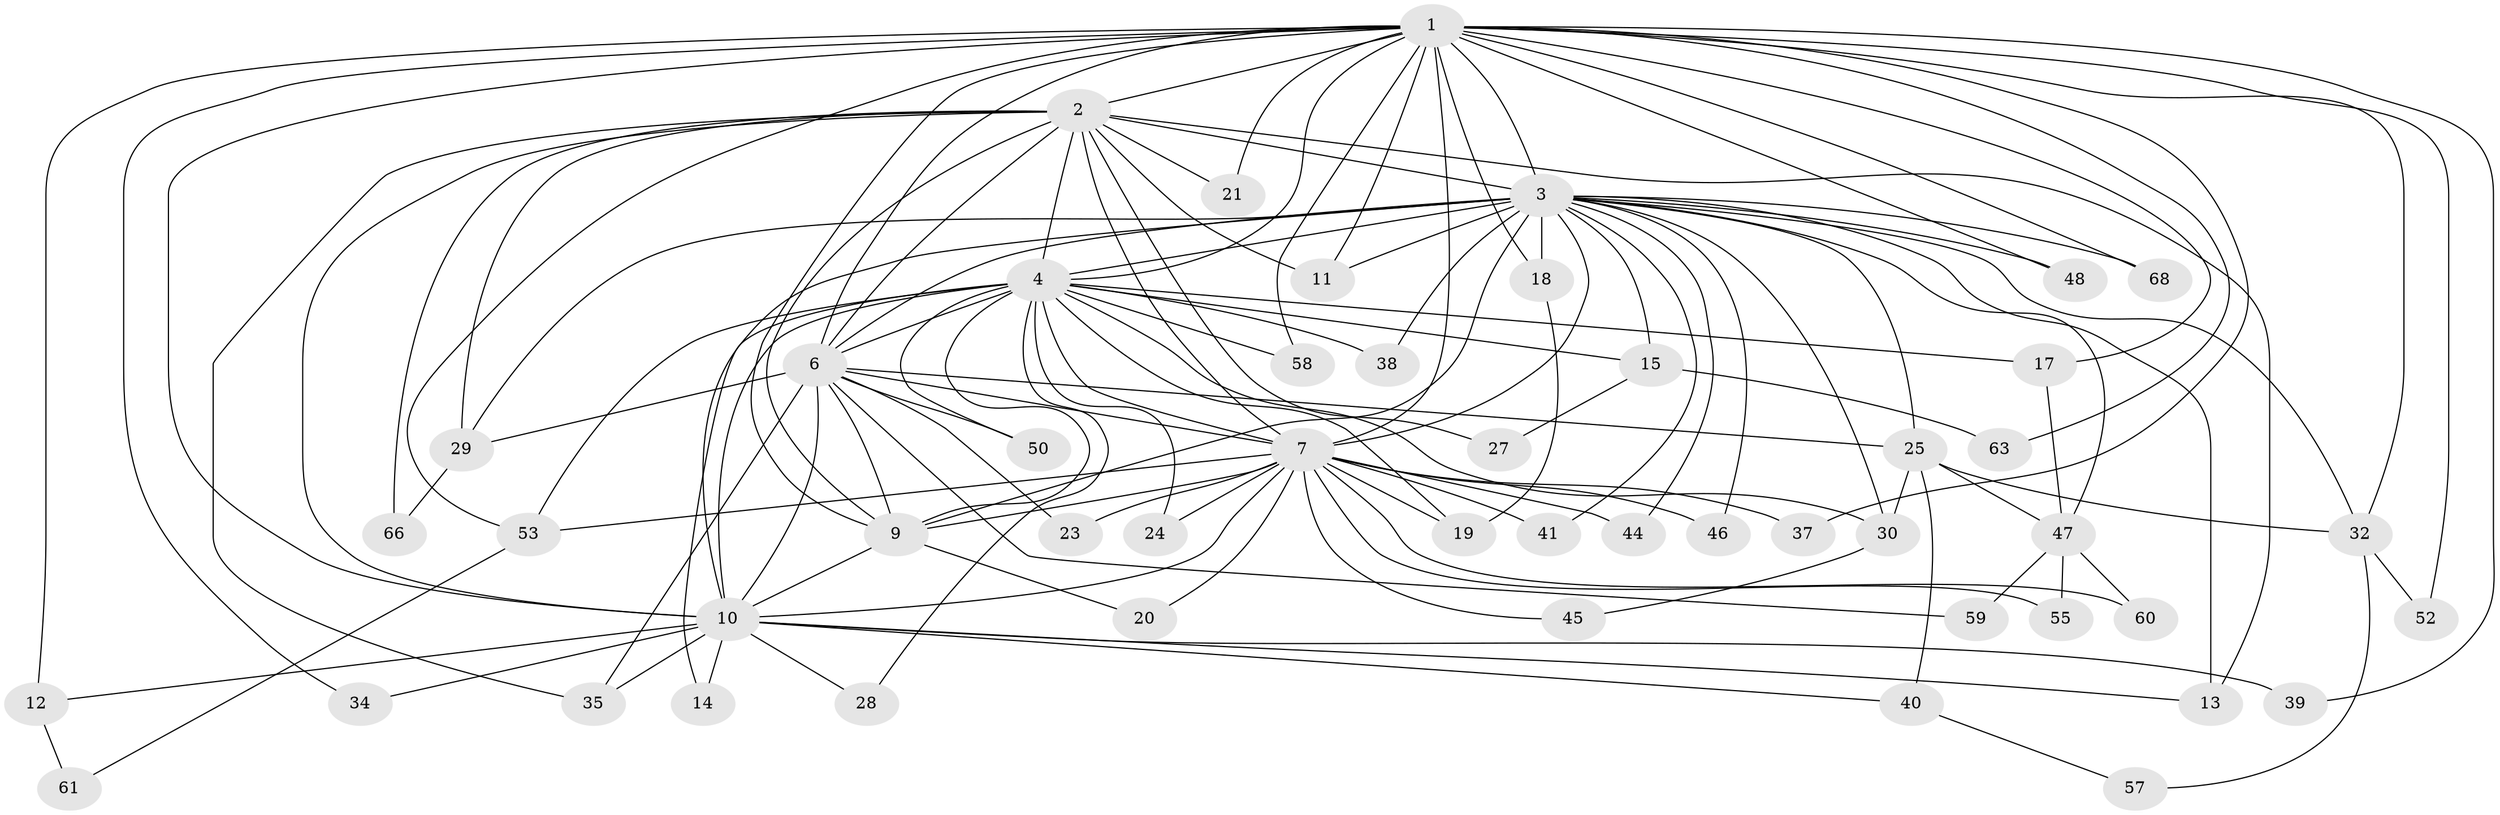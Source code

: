 // Generated by graph-tools (version 1.1) at 2025/23/03/03/25 07:23:40]
// undirected, 50 vertices, 121 edges
graph export_dot {
graph [start="1"]
  node [color=gray90,style=filled];
  1 [super="+67"];
  2 [super="+16"];
  3 [super="+5"];
  4 [super="+62"];
  6 [super="+56"];
  7 [super="+8"];
  9 [super="+33"];
  10 [super="+26"];
  11 [super="+54"];
  12;
  13;
  14;
  15 [super="+22"];
  17;
  18 [super="+43"];
  19 [super="+51"];
  20;
  21;
  23;
  24;
  25;
  27;
  28;
  29 [super="+31"];
  30 [super="+36"];
  32 [super="+42"];
  34;
  35 [super="+49"];
  37;
  38;
  39;
  40;
  41;
  44;
  45;
  46;
  47 [super="+64"];
  48;
  50;
  52;
  53 [super="+65"];
  55;
  57;
  58;
  59;
  60;
  61;
  63;
  66;
  68;
  1 -- 2;
  1 -- 3 [weight=2];
  1 -- 4;
  1 -- 6;
  1 -- 7 [weight=3];
  1 -- 9;
  1 -- 10;
  1 -- 11;
  1 -- 12;
  1 -- 17;
  1 -- 18 [weight=2];
  1 -- 21;
  1 -- 34;
  1 -- 37;
  1 -- 39;
  1 -- 48;
  1 -- 52;
  1 -- 53;
  1 -- 58;
  1 -- 63;
  1 -- 68;
  1 -- 32;
  2 -- 3 [weight=2];
  2 -- 4;
  2 -- 6 [weight=2];
  2 -- 7 [weight=2];
  2 -- 9;
  2 -- 10;
  2 -- 11;
  2 -- 13;
  2 -- 21;
  2 -- 27;
  2 -- 29;
  2 -- 66;
  2 -- 35;
  3 -- 4 [weight=2];
  3 -- 6 [weight=2];
  3 -- 7 [weight=4];
  3 -- 9 [weight=2];
  3 -- 10 [weight=2];
  3 -- 13;
  3 -- 15 [weight=2];
  3 -- 18;
  3 -- 25;
  3 -- 29 [weight=2];
  3 -- 38;
  3 -- 41;
  3 -- 46;
  3 -- 47;
  3 -- 48;
  3 -- 32;
  3 -- 68;
  3 -- 44;
  3 -- 30;
  3 -- 11;
  4 -- 6;
  4 -- 7 [weight=2];
  4 -- 9;
  4 -- 10;
  4 -- 14;
  4 -- 15;
  4 -- 17;
  4 -- 24;
  4 -- 28;
  4 -- 38;
  4 -- 50;
  4 -- 58;
  4 -- 53;
  4 -- 30;
  4 -- 19;
  6 -- 7 [weight=2];
  6 -- 9;
  6 -- 10;
  6 -- 23;
  6 -- 25;
  6 -- 35;
  6 -- 50;
  6 -- 59;
  6 -- 29;
  7 -- 9 [weight=3];
  7 -- 10 [weight=2];
  7 -- 19;
  7 -- 20;
  7 -- 23;
  7 -- 24;
  7 -- 41;
  7 -- 44;
  7 -- 45;
  7 -- 46;
  7 -- 53 [weight=2];
  7 -- 55;
  7 -- 60;
  7 -- 37;
  9 -- 10;
  9 -- 20;
  10 -- 12;
  10 -- 14;
  10 -- 34;
  10 -- 35;
  10 -- 39;
  10 -- 40;
  10 -- 28;
  10 -- 13;
  12 -- 61;
  15 -- 63;
  15 -- 27;
  17 -- 47;
  18 -- 19;
  25 -- 30;
  25 -- 32;
  25 -- 40;
  25 -- 47;
  29 -- 66;
  30 -- 45;
  32 -- 52;
  32 -- 57;
  40 -- 57;
  47 -- 55;
  47 -- 59;
  47 -- 60;
  53 -- 61;
}
